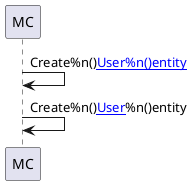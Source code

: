 {
  "sha1": "ot9w8ye9ohx23esh5gugsgo6mx2h6uh",
  "insertion": {
    "when": "2024-06-04T17:28:40.281Z",
    "url": "http://plantuml.sourceforge.net/qa/?qa=5088/creating-link-in-sequence-diagram",
    "user": "plantuml@gmail.com"
  }
}
@startuml
MC -> MC : Create%n()[[http://www.google.com User%n()entity]]
MC -> MC : Create%n()[[http://www.google.com User]]%n()entity
@enduml
